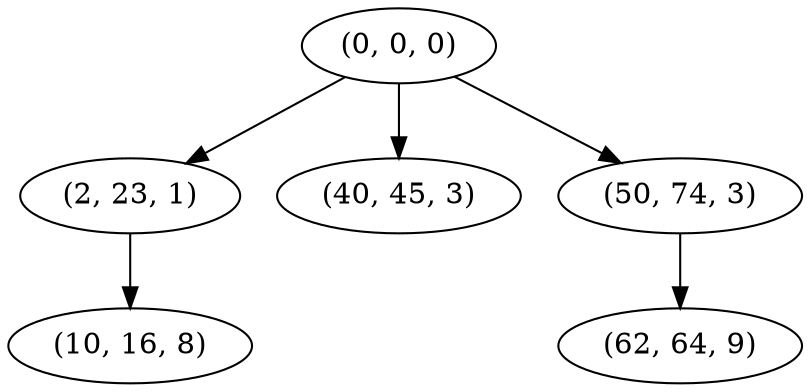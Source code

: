 digraph tree {
    "(0, 0, 0)";
    "(2, 23, 1)";
    "(10, 16, 8)";
    "(40, 45, 3)";
    "(50, 74, 3)";
    "(62, 64, 9)";
    "(0, 0, 0)" -> "(2, 23, 1)";
    "(0, 0, 0)" -> "(40, 45, 3)";
    "(0, 0, 0)" -> "(50, 74, 3)";
    "(2, 23, 1)" -> "(10, 16, 8)";
    "(50, 74, 3)" -> "(62, 64, 9)";
}
